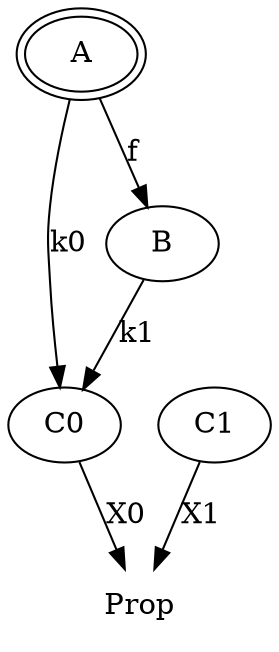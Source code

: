 digraph inv_r {
  node [peripheries = 2]

  T2 [label = "A"]

  node [peripheries = 1]

  T0 [label = "C0"]
  T1 [label = "C1"]
  T3 [label = "B"]

  node [peripheries = 0]

  T0 -> Prop [label = "X0"]
  T1 -> Prop [label = "X1"]
  T2 -> T0 [label = "k0"]
  T2 -> T3 [label = "f"]
  T3 -> T0 [label = "k1"]
}
